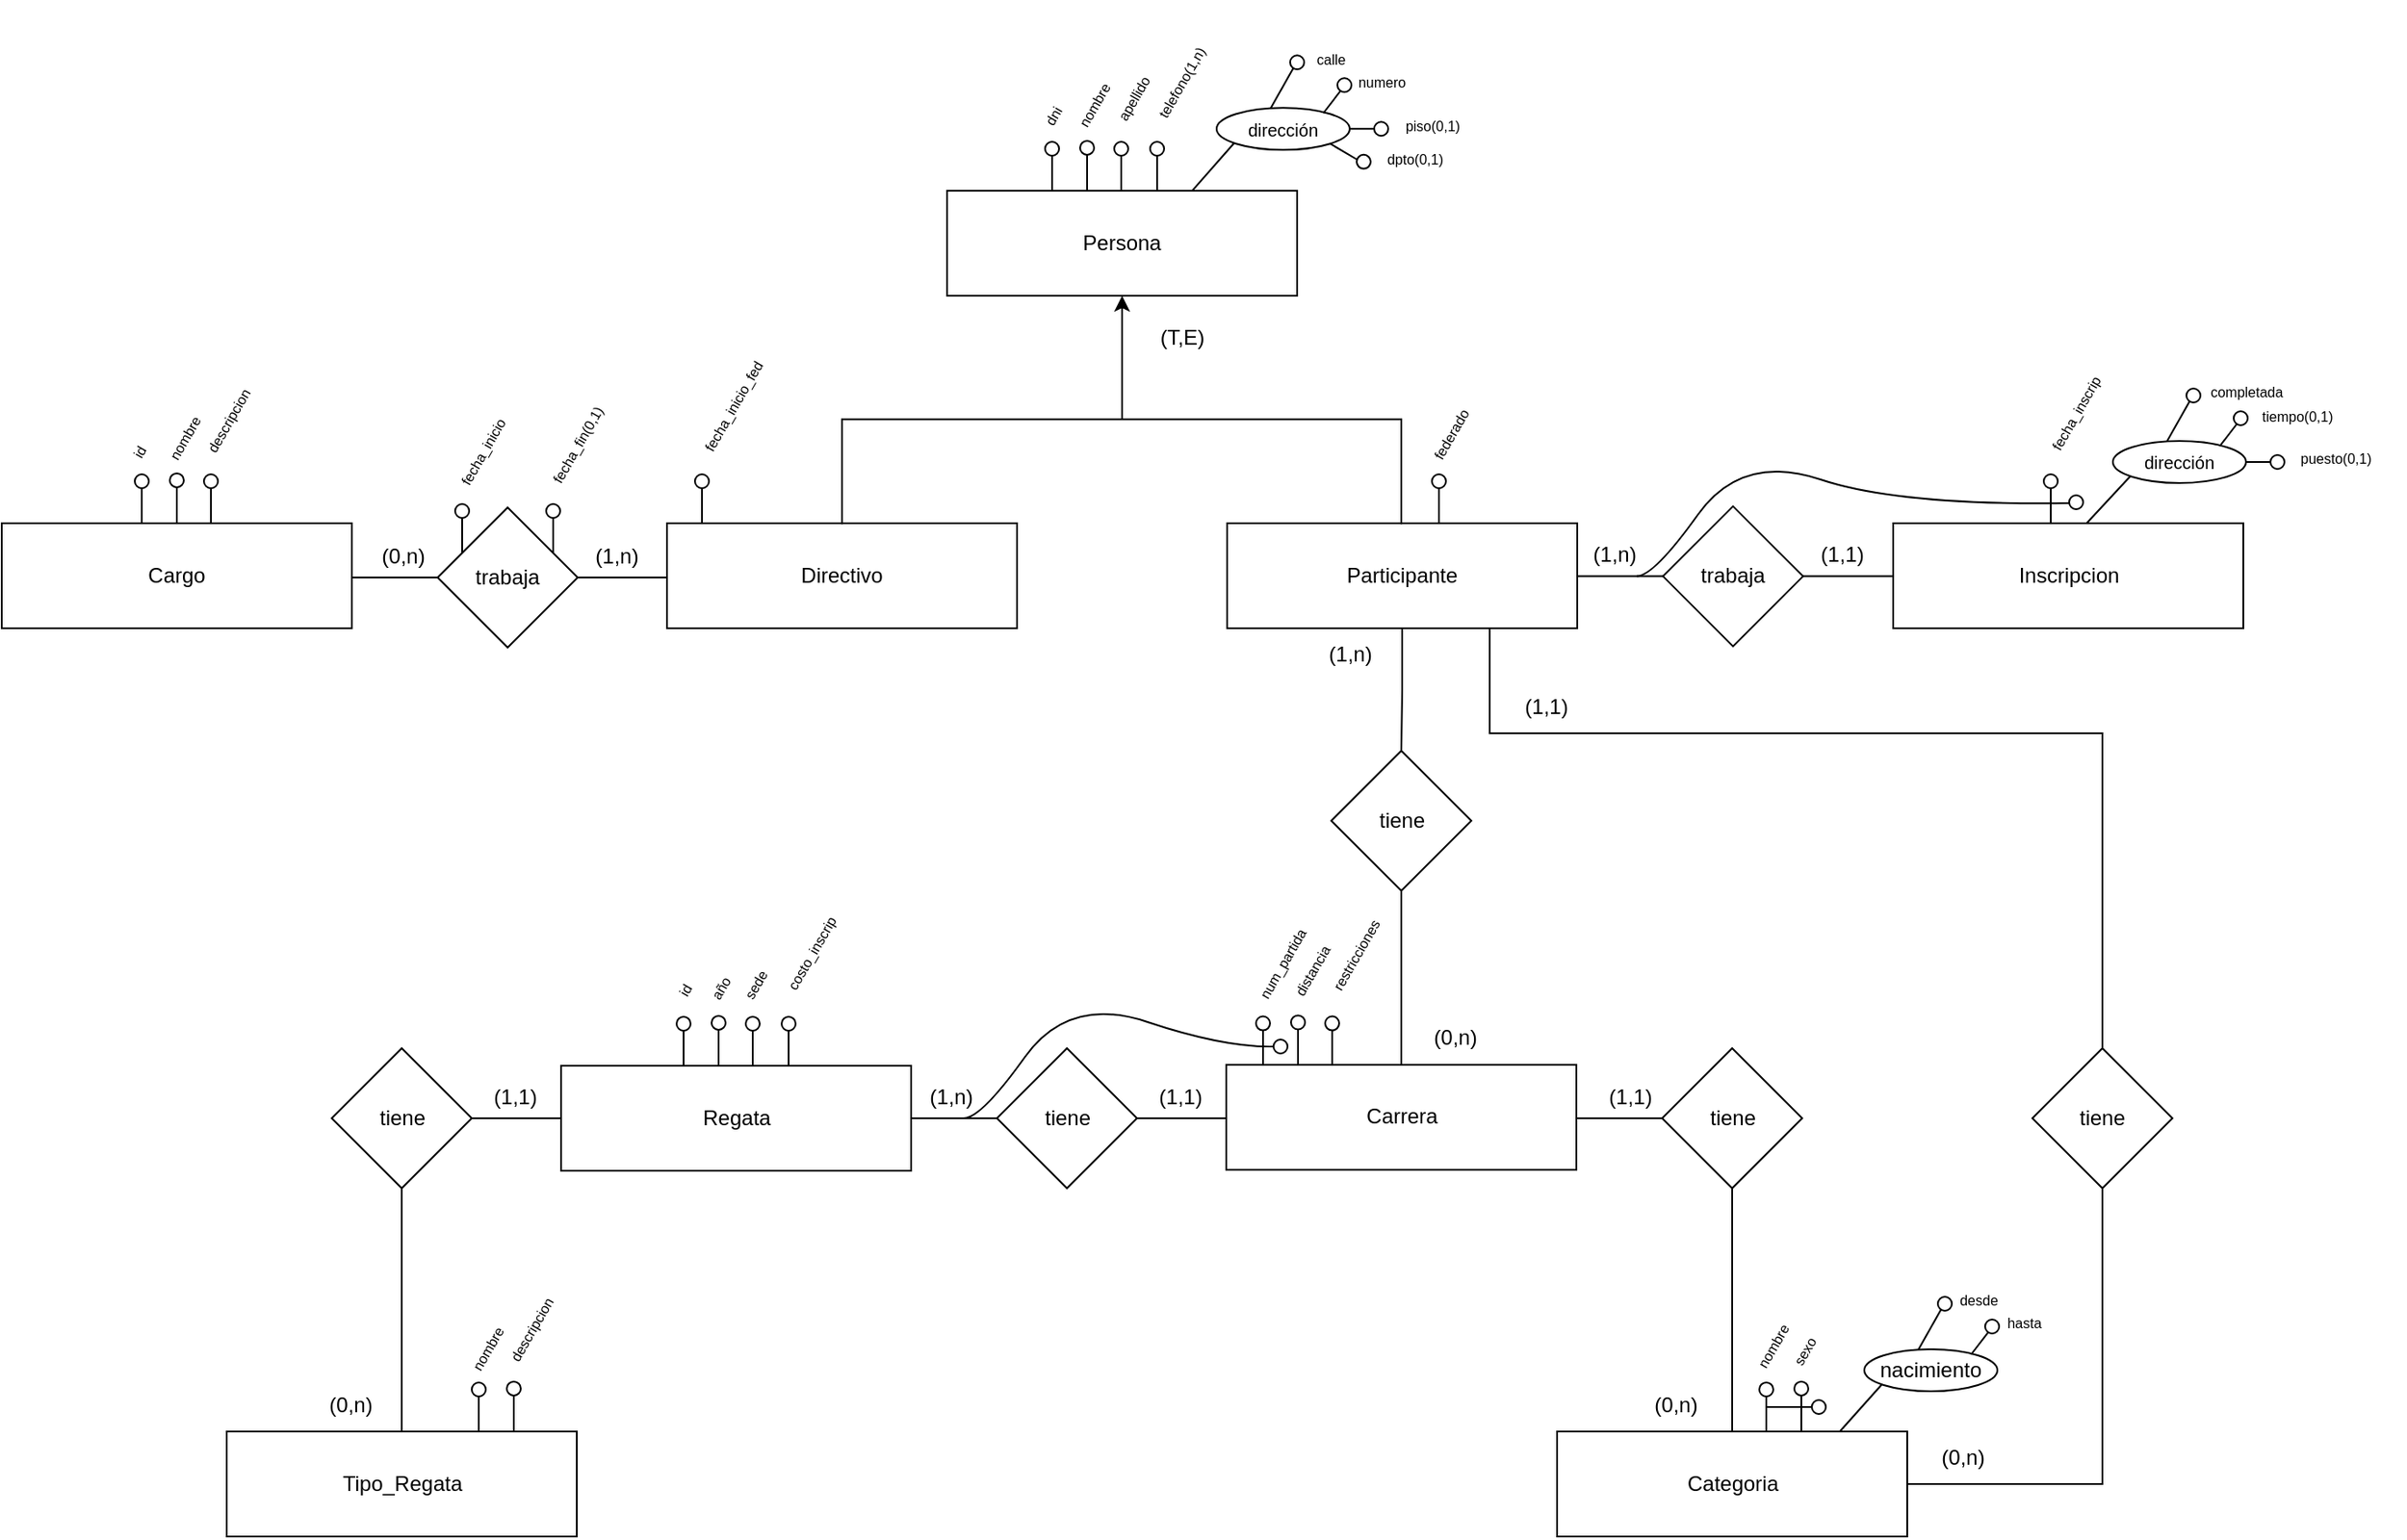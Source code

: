 <mxfile version="26.1.3">
  <diagram name="Page-1" id="qwn2LQxBudZvSGgLypl7">
    <mxGraphModel dx="6275" dy="3355" grid="1" gridSize="10" guides="1" tooltips="1" connect="1" arrows="1" fold="1" page="1" pageScale="1" pageWidth="850" pageHeight="1100" math="0" shadow="0">
      <root>
        <mxCell id="0" />
        <mxCell id="1" parent="0" />
        <mxCell id="2X5gEa2YanrMBip19j6c-179" value="Directivo" style="rounded=0;whiteSpace=wrap;html=1;" vertex="1" parent="1">
          <mxGeometry x="-3460" y="-1800" width="200" height="60" as="geometry" />
        </mxCell>
        <mxCell id="2X5gEa2YanrMBip19j6c-418" style="edgeStyle=orthogonalEdgeStyle;rounded=0;orthogonalLoop=1;jettySize=auto;html=1;entryX=0.5;entryY=0;entryDx=0;entryDy=0;endArrow=none;startFill=0;" edge="1" parent="1" source="2X5gEa2YanrMBip19j6c-422" target="2X5gEa2YanrMBip19j6c-286">
          <mxGeometry relative="1" as="geometry" />
        </mxCell>
        <mxCell id="2X5gEa2YanrMBip19j6c-180" value="Participante" style="rounded=0;whiteSpace=wrap;html=1;" vertex="1" parent="1">
          <mxGeometry x="-3140" y="-1800" width="200" height="60" as="geometry" />
        </mxCell>
        <mxCell id="2X5gEa2YanrMBip19j6c-182" style="edgeStyle=orthogonalEdgeStyle;rounded=0;orthogonalLoop=1;jettySize=auto;html=1;startArrow=classic;startFill=1;endArrow=none;" edge="1" parent="1" source="2X5gEa2YanrMBip19j6c-183">
          <mxGeometry relative="1" as="geometry">
            <mxPoint x="-3200" y="-1859.35" as="targetPoint" />
          </mxGeometry>
        </mxCell>
        <mxCell id="2X5gEa2YanrMBip19j6c-183" value="Persona" style="rounded=0;whiteSpace=wrap;html=1;" vertex="1" parent="1">
          <mxGeometry x="-3300" y="-1990" width="200" height="60" as="geometry" />
        </mxCell>
        <mxCell id="2X5gEa2YanrMBip19j6c-184" value="" style="endArrow=none;startArrow=none;html=1;rounded=0;entryX=0.5;entryY=0;entryDx=0;entryDy=0;startFill=0;" edge="1" parent="1">
          <mxGeometry width="50" height="50" relative="1" as="geometry">
            <mxPoint x="-3360" y="-1799.35" as="sourcePoint" />
            <mxPoint x="-3040.5" y="-1799.35" as="targetPoint" />
            <Array as="points">
              <mxPoint x="-3360" y="-1859.35" />
              <mxPoint x="-3040.5" y="-1859.35" />
            </Array>
          </mxGeometry>
        </mxCell>
        <mxCell id="2X5gEa2YanrMBip19j6c-185" value="(T,E)" style="text;html=1;align=center;verticalAlign=middle;resizable=0;points=[];autosize=1;strokeColor=none;fillColor=none;" vertex="1" parent="1">
          <mxGeometry x="-3196" y="-1921.25" width="60" height="30" as="geometry" />
        </mxCell>
        <mxCell id="2X5gEa2YanrMBip19j6c-187" value="" style="group" vertex="1" connectable="0" parent="1">
          <mxGeometry x="-3244" y="-2017.998" width="8" height="28" as="geometry" />
        </mxCell>
        <mxCell id="2X5gEa2YanrMBip19j6c-188" value="" style="ellipse;whiteSpace=wrap;html=1;aspect=fixed;fillColor=light-dark(#FFFFFF,#FFFFFF);" vertex="1" parent="2X5gEa2YanrMBip19j6c-187">
          <mxGeometry width="8" height="8" as="geometry" />
        </mxCell>
        <mxCell id="2X5gEa2YanrMBip19j6c-189" style="edgeStyle=orthogonalEdgeStyle;rounded=0;orthogonalLoop=1;jettySize=auto;html=1;endArrow=none;startFill=0;" edge="1" parent="2X5gEa2YanrMBip19j6c-187">
          <mxGeometry relative="1" as="geometry">
            <mxPoint x="4" y="28" as="targetPoint" />
            <mxPoint x="4" y="8" as="sourcePoint" />
          </mxGeometry>
        </mxCell>
        <mxCell id="2X5gEa2YanrMBip19j6c-190" value="&lt;font style=&quot;font-size: 8px;&quot;&gt;dni&lt;/font&gt;" style="text;html=1;align=center;verticalAlign=middle;resizable=0;points=[];autosize=1;strokeColor=none;fillColor=none;rotation=-60;" vertex="1" parent="1">
          <mxGeometry x="-3260" y="-2047.698" width="40" height="30" as="geometry" />
        </mxCell>
        <mxCell id="2X5gEa2YanrMBip19j6c-191" value="" style="group" vertex="1" connectable="0" parent="1">
          <mxGeometry x="-3224" y="-2018.538" width="8" height="28" as="geometry" />
        </mxCell>
        <mxCell id="2X5gEa2YanrMBip19j6c-192" value="" style="ellipse;whiteSpace=wrap;html=1;aspect=fixed;fillColor=light-dark(#FFFFFF,transparent);" vertex="1" parent="2X5gEa2YanrMBip19j6c-191">
          <mxGeometry width="8" height="8" as="geometry" />
        </mxCell>
        <mxCell id="2X5gEa2YanrMBip19j6c-193" style="edgeStyle=orthogonalEdgeStyle;rounded=0;orthogonalLoop=1;jettySize=auto;html=1;endArrow=none;startFill=0;" edge="1" parent="2X5gEa2YanrMBip19j6c-191">
          <mxGeometry relative="1" as="geometry">
            <mxPoint x="4" y="28" as="targetPoint" />
            <mxPoint x="4" y="8" as="sourcePoint" />
          </mxGeometry>
        </mxCell>
        <mxCell id="2X5gEa2YanrMBip19j6c-194" value="&lt;font style=&quot;font-size: 8px;&quot;&gt;nombre&lt;/font&gt;" style="text;html=1;align=center;verticalAlign=middle;resizable=0;points=[];autosize=1;strokeColor=none;fillColor=none;rotation=-60;" vertex="1" parent="1">
          <mxGeometry x="-3242" y="-2054.248" width="50" height="30" as="geometry" />
        </mxCell>
        <mxCell id="2X5gEa2YanrMBip19j6c-195" value="" style="group" vertex="1" connectable="0" parent="1">
          <mxGeometry x="-3204.5" y="-2017.998" width="8" height="28" as="geometry" />
        </mxCell>
        <mxCell id="2X5gEa2YanrMBip19j6c-196" value="" style="ellipse;whiteSpace=wrap;html=1;aspect=fixed;fillColor=light-dark(#FFFFFF,transparent);" vertex="1" parent="2X5gEa2YanrMBip19j6c-195">
          <mxGeometry width="8" height="8" as="geometry" />
        </mxCell>
        <mxCell id="2X5gEa2YanrMBip19j6c-197" style="edgeStyle=orthogonalEdgeStyle;rounded=0;orthogonalLoop=1;jettySize=auto;html=1;endArrow=none;startFill=0;" edge="1" parent="2X5gEa2YanrMBip19j6c-195">
          <mxGeometry relative="1" as="geometry">
            <mxPoint x="4" y="28" as="targetPoint" />
            <mxPoint x="4" y="8" as="sourcePoint" />
          </mxGeometry>
        </mxCell>
        <mxCell id="2X5gEa2YanrMBip19j6c-198" value="&lt;font style=&quot;font-size: 8px;&quot;&gt;apellido&lt;/font&gt;" style="text;html=1;align=center;verticalAlign=middle;resizable=0;points=[];autosize=1;strokeColor=none;fillColor=none;rotation=-60;" vertex="1" parent="1">
          <mxGeometry x="-3224" y="-2057.698" width="60" height="30" as="geometry" />
        </mxCell>
        <mxCell id="2X5gEa2YanrMBip19j6c-200" value="" style="group" vertex="1" connectable="0" parent="1">
          <mxGeometry x="-3184" y="-2017.998" width="8" height="28" as="geometry" />
        </mxCell>
        <mxCell id="2X5gEa2YanrMBip19j6c-201" value="" style="ellipse;whiteSpace=wrap;html=1;aspect=fixed;fillColor=light-dark(#FFFFFF,transparent);" vertex="1" parent="2X5gEa2YanrMBip19j6c-200">
          <mxGeometry width="8" height="8" as="geometry" />
        </mxCell>
        <mxCell id="2X5gEa2YanrMBip19j6c-202" style="edgeStyle=orthogonalEdgeStyle;rounded=0;orthogonalLoop=1;jettySize=auto;html=1;endArrow=none;startFill=0;" edge="1" parent="2X5gEa2YanrMBip19j6c-200">
          <mxGeometry relative="1" as="geometry">
            <mxPoint x="4" y="28" as="targetPoint" />
            <mxPoint x="4" y="8" as="sourcePoint" />
          </mxGeometry>
        </mxCell>
        <mxCell id="2X5gEa2YanrMBip19j6c-203" value="&lt;font style=&quot;font-size: 8px;&quot;&gt;telefono(1,n)&lt;/font&gt;" style="text;html=1;align=center;verticalAlign=middle;resizable=0;points=[];autosize=1;strokeColor=none;fillColor=none;rotation=-60;" vertex="1" parent="1">
          <mxGeometry x="-3212" y="-2066.998" width="90" height="30" as="geometry" />
        </mxCell>
        <mxCell id="2X5gEa2YanrMBip19j6c-207" value="" style="endArrow=none;html=1;rounded=0;" edge="1" parent="1">
          <mxGeometry width="50" height="50" relative="1" as="geometry">
            <mxPoint x="-3160" y="-1989.98" as="sourcePoint" />
            <mxPoint x="-3135" y="-2018.38" as="targetPoint" />
          </mxGeometry>
        </mxCell>
        <mxCell id="2X5gEa2YanrMBip19j6c-208" value="&lt;font style=&quot;font-size: 10px;&quot;&gt;dirección&lt;/font&gt;" style="ellipse;whiteSpace=wrap;html=1;" vertex="1" parent="1">
          <mxGeometry x="-3146" y="-2037.38" width="76" height="24" as="geometry" />
        </mxCell>
        <mxCell id="2X5gEa2YanrMBip19j6c-209" value="" style="endArrow=none;html=1;rounded=0;exitX=0.75;exitY=0;exitDx=0;exitDy=0;" edge="1" parent="1">
          <mxGeometry width="50" height="50" relative="1" as="geometry">
            <mxPoint x="-3115" y="-2037.38" as="sourcePoint" />
            <mxPoint x="-3102" y="-2060.38" as="targetPoint" />
          </mxGeometry>
        </mxCell>
        <mxCell id="2X5gEa2YanrMBip19j6c-210" value="" style="endArrow=none;html=1;rounded=0;exitX=0.75;exitY=0;exitDx=0;exitDy=0;" edge="1" parent="1">
          <mxGeometry width="50" height="50" relative="1" as="geometry">
            <mxPoint x="-3085" y="-2034.38" as="sourcePoint" />
            <mxPoint x="-3075" y="-2047.38" as="targetPoint" />
          </mxGeometry>
        </mxCell>
        <mxCell id="2X5gEa2YanrMBip19j6c-211" value="" style="endArrow=none;html=1;rounded=0;exitX=1;exitY=0.5;exitDx=0;exitDy=0;" edge="1" parent="1" source="2X5gEa2YanrMBip19j6c-208">
          <mxGeometry width="50" height="50" relative="1" as="geometry">
            <mxPoint x="-3070" y="-2013.38" as="sourcePoint" />
            <mxPoint x="-3055" y="-2025.38" as="targetPoint" />
          </mxGeometry>
        </mxCell>
        <mxCell id="2X5gEa2YanrMBip19j6c-212" value="" style="endArrow=none;html=1;rounded=0;entryX=1;entryY=1;entryDx=0;entryDy=0;" edge="1" parent="1" target="2X5gEa2YanrMBip19j6c-208">
          <mxGeometry width="50" height="50" relative="1" as="geometry">
            <mxPoint x="-3065" y="-2007.38" as="sourcePoint" />
            <mxPoint x="-3075" y="-2027.38" as="targetPoint" />
          </mxGeometry>
        </mxCell>
        <mxCell id="2X5gEa2YanrMBip19j6c-213" value="" style="group" vertex="1" connectable="0" parent="1">
          <mxGeometry x="-3104" y="-2067.379" width="8" height="28" as="geometry" />
        </mxCell>
        <mxCell id="2X5gEa2YanrMBip19j6c-214" value="" style="ellipse;whiteSpace=wrap;html=1;aspect=fixed;" vertex="1" parent="2X5gEa2YanrMBip19j6c-213">
          <mxGeometry width="8" height="8" as="geometry" />
        </mxCell>
        <mxCell id="2X5gEa2YanrMBip19j6c-215" value="" style="group" vertex="1" connectable="0" parent="1">
          <mxGeometry x="-3077" y="-2054.379" width="8" height="28" as="geometry" />
        </mxCell>
        <mxCell id="2X5gEa2YanrMBip19j6c-216" value="" style="ellipse;whiteSpace=wrap;html=1;aspect=fixed;" vertex="1" parent="2X5gEa2YanrMBip19j6c-215">
          <mxGeometry width="8" height="8" as="geometry" />
        </mxCell>
        <mxCell id="2X5gEa2YanrMBip19j6c-217" value="" style="group" vertex="1" connectable="0" parent="1">
          <mxGeometry x="-3056" y="-2029.379" width="8" height="28" as="geometry" />
        </mxCell>
        <mxCell id="2X5gEa2YanrMBip19j6c-218" value="" style="ellipse;whiteSpace=wrap;html=1;aspect=fixed;" vertex="1" parent="2X5gEa2YanrMBip19j6c-217">
          <mxGeometry width="8" height="8" as="geometry" />
        </mxCell>
        <mxCell id="2X5gEa2YanrMBip19j6c-219" value="&lt;font style=&quot;font-size: 8px;&quot;&gt;calle&lt;/font&gt;" style="text;html=1;align=center;verticalAlign=middle;resizable=0;points=[];autosize=1;strokeColor=none;fillColor=none;rotation=0;" vertex="1" parent="1">
          <mxGeometry x="-3106" y="-2081.379" width="50" height="30" as="geometry" />
        </mxCell>
        <mxCell id="2X5gEa2YanrMBip19j6c-220" value="&lt;font style=&quot;font-size: 8px;&quot;&gt;numero&lt;/font&gt;" style="text;html=1;align=center;verticalAlign=middle;resizable=0;points=[];autosize=1;strokeColor=none;fillColor=none;rotation=0;" vertex="1" parent="1">
          <mxGeometry x="-3077" y="-2068.379" width="50" height="30" as="geometry" />
        </mxCell>
        <mxCell id="2X5gEa2YanrMBip19j6c-221" value="&lt;font style=&quot;font-size: 8px;&quot;&gt;piso(0,1)&lt;/font&gt;" style="text;html=1;align=center;verticalAlign=middle;resizable=0;points=[];autosize=1;strokeColor=none;fillColor=none;rotation=0;" vertex="1" parent="1">
          <mxGeometry x="-3058" y="-2043.379" width="70" height="30" as="geometry" />
        </mxCell>
        <mxCell id="2X5gEa2YanrMBip19j6c-222" value="&lt;font style=&quot;font-size: 8px;&quot;&gt;dpto(0,1)&lt;/font&gt;" style="text;html=1;align=center;verticalAlign=middle;resizable=0;points=[];autosize=1;strokeColor=none;fillColor=none;rotation=0;" vertex="1" parent="1">
          <mxGeometry x="-3068" y="-2023.579" width="70" height="30" as="geometry" />
        </mxCell>
        <mxCell id="2X5gEa2YanrMBip19j6c-223" value="" style="ellipse;whiteSpace=wrap;html=1;aspect=fixed;" vertex="1" parent="1">
          <mxGeometry x="-3066" y="-2010.579" width="8" height="8" as="geometry" />
        </mxCell>
        <mxCell id="2X5gEa2YanrMBip19j6c-225" value="" style="group" vertex="1" connectable="0" parent="1">
          <mxGeometry x="-3444" y="-1827.998" width="8" height="28" as="geometry" />
        </mxCell>
        <mxCell id="2X5gEa2YanrMBip19j6c-226" value="" style="ellipse;whiteSpace=wrap;html=1;aspect=fixed;fillColor=light-dark(#FFFFFF,transparent);" vertex="1" parent="2X5gEa2YanrMBip19j6c-225">
          <mxGeometry width="8" height="8" as="geometry" />
        </mxCell>
        <mxCell id="2X5gEa2YanrMBip19j6c-227" style="edgeStyle=orthogonalEdgeStyle;rounded=0;orthogonalLoop=1;jettySize=auto;html=1;endArrow=none;startFill=0;" edge="1" parent="2X5gEa2YanrMBip19j6c-225">
          <mxGeometry relative="1" as="geometry">
            <mxPoint x="4" y="28" as="targetPoint" />
            <mxPoint x="4" y="8" as="sourcePoint" />
          </mxGeometry>
        </mxCell>
        <mxCell id="2X5gEa2YanrMBip19j6c-228" value="&lt;font style=&quot;font-size: 8px;&quot;&gt;fecha_inicio_fed&lt;/font&gt;" style="text;html=1;align=center;verticalAlign=middle;resizable=0;points=[];autosize=1;strokeColor=none;fillColor=none;rotation=-60;" vertex="1" parent="1">
          <mxGeometry x="-3473" y="-1881.998" width="100" height="30" as="geometry" />
        </mxCell>
        <mxCell id="2X5gEa2YanrMBip19j6c-229" value="Cargo" style="rounded=0;whiteSpace=wrap;html=1;" vertex="1" parent="1">
          <mxGeometry x="-3840" y="-1800" width="200" height="60" as="geometry" />
        </mxCell>
        <mxCell id="2X5gEa2YanrMBip19j6c-230" style="edgeStyle=orthogonalEdgeStyle;rounded=0;orthogonalLoop=1;jettySize=auto;html=1;entryX=0;entryY=0.5;entryDx=0;entryDy=0;endArrow=none;startFill=0;" edge="1" parent="1" source="2X5gEa2YanrMBip19j6c-232">
          <mxGeometry relative="1" as="geometry">
            <mxPoint x="-3460" y="-1769" as="targetPoint" />
          </mxGeometry>
        </mxCell>
        <mxCell id="2X5gEa2YanrMBip19j6c-231" style="edgeStyle=orthogonalEdgeStyle;rounded=0;orthogonalLoop=1;jettySize=auto;html=1;entryX=1;entryY=0.5;entryDx=0;entryDy=0;endArrow=none;startFill=0;" edge="1" parent="1" source="2X5gEa2YanrMBip19j6c-232">
          <mxGeometry relative="1" as="geometry">
            <mxPoint x="-3640" y="-1769" as="targetPoint" />
          </mxGeometry>
        </mxCell>
        <mxCell id="2X5gEa2YanrMBip19j6c-232" value="trabaja" style="rhombus;whiteSpace=wrap;html=1;" vertex="1" parent="1">
          <mxGeometry x="-3591" y="-1809" width="80" height="80" as="geometry" />
        </mxCell>
        <mxCell id="2X5gEa2YanrMBip19j6c-233" value="" style="group" vertex="1" connectable="0" parent="1">
          <mxGeometry x="-3581" y="-1810.998" width="8" height="28" as="geometry" />
        </mxCell>
        <mxCell id="2X5gEa2YanrMBip19j6c-234" value="" style="ellipse;whiteSpace=wrap;html=1;aspect=fixed;fillColor=light-dark(#FFFFFF,transparent);" vertex="1" parent="2X5gEa2YanrMBip19j6c-233">
          <mxGeometry width="8" height="8" as="geometry" />
        </mxCell>
        <mxCell id="2X5gEa2YanrMBip19j6c-235" style="edgeStyle=orthogonalEdgeStyle;rounded=0;orthogonalLoop=1;jettySize=auto;html=1;endArrow=none;startFill=0;" edge="1" parent="2X5gEa2YanrMBip19j6c-233">
          <mxGeometry relative="1" as="geometry">
            <mxPoint x="4" y="28" as="targetPoint" />
            <mxPoint x="4" y="8" as="sourcePoint" />
          </mxGeometry>
        </mxCell>
        <mxCell id="2X5gEa2YanrMBip19j6c-236" value="" style="group" vertex="1" connectable="0" parent="1">
          <mxGeometry x="-3529" y="-1810.998" width="8" height="28" as="geometry" />
        </mxCell>
        <mxCell id="2X5gEa2YanrMBip19j6c-237" value="" style="ellipse;whiteSpace=wrap;html=1;aspect=fixed;fillColor=light-dark(#FFFFFF,transparent);" vertex="1" parent="2X5gEa2YanrMBip19j6c-236">
          <mxGeometry width="8" height="8" as="geometry" />
        </mxCell>
        <mxCell id="2X5gEa2YanrMBip19j6c-238" style="edgeStyle=orthogonalEdgeStyle;rounded=0;orthogonalLoop=1;jettySize=auto;html=1;endArrow=none;startFill=0;" edge="1" parent="2X5gEa2YanrMBip19j6c-236">
          <mxGeometry relative="1" as="geometry">
            <mxPoint x="4" y="28" as="targetPoint" />
            <mxPoint x="4" y="8" as="sourcePoint" />
          </mxGeometry>
        </mxCell>
        <mxCell id="2X5gEa2YanrMBip19j6c-239" value="&lt;font style=&quot;font-size: 8px;&quot;&gt;fecha_inicio&lt;/font&gt;" style="text;html=1;align=center;verticalAlign=middle;resizable=0;points=[];autosize=1;strokeColor=none;fillColor=none;rotation=-60;" vertex="1" parent="1">
          <mxGeometry x="-3606" y="-1855.998" width="80" height="30" as="geometry" />
        </mxCell>
        <mxCell id="2X5gEa2YanrMBip19j6c-240" value="&lt;font style=&quot;font-size: 8px;&quot;&gt;fecha_fin(0,1)&lt;/font&gt;" style="text;html=1;align=center;verticalAlign=middle;resizable=0;points=[];autosize=1;strokeColor=none;fillColor=none;rotation=-60;" vertex="1" parent="1">
          <mxGeometry x="-3557" y="-1859.998" width="90" height="30" as="geometry" />
        </mxCell>
        <mxCell id="2X5gEa2YanrMBip19j6c-241" value="(0,n)" style="text;html=1;align=center;verticalAlign=middle;resizable=0;points=[];autosize=1;strokeColor=none;fillColor=none;" vertex="1" parent="1">
          <mxGeometry x="-3641" y="-1796" width="60" height="30" as="geometry" />
        </mxCell>
        <mxCell id="2X5gEa2YanrMBip19j6c-242" value="(1,n)" style="text;html=1;align=center;verticalAlign=middle;resizable=0;points=[];autosize=1;strokeColor=none;fillColor=none;" vertex="1" parent="1">
          <mxGeometry x="-3519" y="-1796" width="60" height="30" as="geometry" />
        </mxCell>
        <mxCell id="2X5gEa2YanrMBip19j6c-243" value="" style="group" vertex="1" connectable="0" parent="1">
          <mxGeometry x="-3764" y="-1827.998" width="8" height="28" as="geometry" />
        </mxCell>
        <mxCell id="2X5gEa2YanrMBip19j6c-244" value="" style="ellipse;whiteSpace=wrap;html=1;aspect=fixed;fillColor=light-dark(#FFFFFF,#FFFFFF);" vertex="1" parent="2X5gEa2YanrMBip19j6c-243">
          <mxGeometry width="8" height="8" as="geometry" />
        </mxCell>
        <mxCell id="2X5gEa2YanrMBip19j6c-245" style="edgeStyle=orthogonalEdgeStyle;rounded=0;orthogonalLoop=1;jettySize=auto;html=1;endArrow=none;startFill=0;" edge="1" parent="2X5gEa2YanrMBip19j6c-243">
          <mxGeometry relative="1" as="geometry">
            <mxPoint x="4" y="28" as="targetPoint" />
            <mxPoint x="4" y="8" as="sourcePoint" />
          </mxGeometry>
        </mxCell>
        <mxCell id="2X5gEa2YanrMBip19j6c-246" value="&lt;font style=&quot;font-size: 8px;&quot;&gt;id&lt;/font&gt;" style="text;html=1;align=center;verticalAlign=middle;resizable=0;points=[];autosize=1;strokeColor=none;fillColor=none;rotation=-60;" vertex="1" parent="1">
          <mxGeometry x="-3777" y="-1855.698" width="30" height="30" as="geometry" />
        </mxCell>
        <mxCell id="2X5gEa2YanrMBip19j6c-247" value="" style="group" vertex="1" connectable="0" parent="1">
          <mxGeometry x="-3744" y="-1828.538" width="8" height="28" as="geometry" />
        </mxCell>
        <mxCell id="2X5gEa2YanrMBip19j6c-248" value="" style="ellipse;whiteSpace=wrap;html=1;aspect=fixed;fillColor=light-dark(#FFFFFF,#FFFFFF);" vertex="1" parent="2X5gEa2YanrMBip19j6c-247">
          <mxGeometry width="8" height="8" as="geometry" />
        </mxCell>
        <mxCell id="2X5gEa2YanrMBip19j6c-249" style="edgeStyle=orthogonalEdgeStyle;rounded=0;orthogonalLoop=1;jettySize=auto;html=1;endArrow=none;startFill=0;" edge="1" parent="2X5gEa2YanrMBip19j6c-247">
          <mxGeometry relative="1" as="geometry">
            <mxPoint x="4" y="28" as="targetPoint" />
            <mxPoint x="4" y="8" as="sourcePoint" />
          </mxGeometry>
        </mxCell>
        <mxCell id="2X5gEa2YanrMBip19j6c-250" value="&lt;font style=&quot;font-size: 8px;&quot;&gt;nombre&lt;/font&gt;" style="text;html=1;align=center;verticalAlign=middle;resizable=0;points=[];autosize=1;strokeColor=none;fillColor=none;rotation=-60;" vertex="1" parent="1">
          <mxGeometry x="-3761" y="-1863.598" width="50" height="30" as="geometry" />
        </mxCell>
        <mxCell id="2X5gEa2YanrMBip19j6c-251" value="" style="group" vertex="1" connectable="0" parent="1">
          <mxGeometry x="-3724.5" y="-1827.998" width="8" height="28" as="geometry" />
        </mxCell>
        <mxCell id="2X5gEa2YanrMBip19j6c-252" value="" style="ellipse;whiteSpace=wrap;html=1;aspect=fixed;fillColor=light-dark(#FFFFFF,transparent);" vertex="1" parent="2X5gEa2YanrMBip19j6c-251">
          <mxGeometry width="8" height="8" as="geometry" />
        </mxCell>
        <mxCell id="2X5gEa2YanrMBip19j6c-253" style="edgeStyle=orthogonalEdgeStyle;rounded=0;orthogonalLoop=1;jettySize=auto;html=1;endArrow=none;startFill=0;" edge="1" parent="2X5gEa2YanrMBip19j6c-251">
          <mxGeometry relative="1" as="geometry">
            <mxPoint x="4" y="28" as="targetPoint" />
            <mxPoint x="4" y="8" as="sourcePoint" />
          </mxGeometry>
        </mxCell>
        <mxCell id="2X5gEa2YanrMBip19j6c-254" value="&lt;font style=&quot;font-size: 8px;&quot;&gt;descripcion&lt;/font&gt;" style="text;html=1;align=center;verticalAlign=middle;resizable=0;points=[];autosize=1;strokeColor=none;fillColor=none;rotation=-60;" vertex="1" parent="1">
          <mxGeometry x="-3751" y="-1873.598" width="80" height="30" as="geometry" />
        </mxCell>
        <mxCell id="2X5gEa2YanrMBip19j6c-258" value="Categoria" style="rounded=0;whiteSpace=wrap;html=1;" vertex="1" parent="1">
          <mxGeometry x="-2951.5" y="-1281" width="200" height="60" as="geometry" />
        </mxCell>
        <mxCell id="2X5gEa2YanrMBip19j6c-259" value="" style="group" vertex="1" connectable="0" parent="1">
          <mxGeometry x="-2836" y="-1309.018" width="8" height="28" as="geometry" />
        </mxCell>
        <mxCell id="2X5gEa2YanrMBip19j6c-260" value="" style="ellipse;whiteSpace=wrap;html=1;aspect=fixed;fillColor=light-dark(#FFFFFF,transparent);" vertex="1" parent="2X5gEa2YanrMBip19j6c-259">
          <mxGeometry width="8" height="8" as="geometry" />
        </mxCell>
        <mxCell id="2X5gEa2YanrMBip19j6c-261" style="edgeStyle=orthogonalEdgeStyle;rounded=0;orthogonalLoop=1;jettySize=auto;html=1;endArrow=none;startFill=0;" edge="1" parent="2X5gEa2YanrMBip19j6c-259">
          <mxGeometry relative="1" as="geometry">
            <mxPoint x="4" y="28" as="targetPoint" />
            <mxPoint x="4" y="8" as="sourcePoint" />
          </mxGeometry>
        </mxCell>
        <mxCell id="2X5gEa2YanrMBip19j6c-262" value="&lt;font style=&quot;font-size: 8px;&quot;&gt;nombre&lt;/font&gt;" style="text;html=1;align=center;verticalAlign=middle;resizable=0;points=[];autosize=1;strokeColor=none;fillColor=none;rotation=-60;" vertex="1" parent="1">
          <mxGeometry x="-2854" y="-1344.998" width="50" height="30" as="geometry" />
        </mxCell>
        <mxCell id="2X5gEa2YanrMBip19j6c-263" value="" style="group" vertex="1" connectable="0" parent="1">
          <mxGeometry x="-2816" y="-1309.558" width="8" height="28" as="geometry" />
        </mxCell>
        <mxCell id="2X5gEa2YanrMBip19j6c-264" value="" style="ellipse;whiteSpace=wrap;html=1;aspect=fixed;fillColor=light-dark(#FFFFFF,transparent);" vertex="1" parent="2X5gEa2YanrMBip19j6c-263">
          <mxGeometry width="8" height="8" as="geometry" />
        </mxCell>
        <mxCell id="2X5gEa2YanrMBip19j6c-265" style="edgeStyle=orthogonalEdgeStyle;rounded=0;orthogonalLoop=1;jettySize=auto;html=1;endArrow=none;startFill=0;" edge="1" parent="2X5gEa2YanrMBip19j6c-263">
          <mxGeometry relative="1" as="geometry">
            <mxPoint x="4" y="28" as="targetPoint" />
            <mxPoint x="4" y="8" as="sourcePoint" />
          </mxGeometry>
        </mxCell>
        <mxCell id="2X5gEa2YanrMBip19j6c-266" value="&lt;font style=&quot;font-size: 8px;&quot;&gt;sexo&lt;/font&gt;" style="text;html=1;align=center;verticalAlign=middle;resizable=0;points=[];autosize=1;strokeColor=none;fillColor=none;rotation=-60;" vertex="1" parent="1">
          <mxGeometry x="-2831" y="-1341.998" width="40" height="30" as="geometry" />
        </mxCell>
        <mxCell id="2X5gEa2YanrMBip19j6c-271" value="" style="group" vertex="1" connectable="0" parent="1">
          <mxGeometry x="-2776" y="-1309.018" width="96" height="28" as="geometry" />
        </mxCell>
        <mxCell id="2X5gEa2YanrMBip19j6c-446" value="" style="endArrow=none;html=1;rounded=0;" edge="1" parent="2X5gEa2YanrMBip19j6c-271">
          <mxGeometry width="50" height="50" relative="1" as="geometry">
            <mxPoint x="-14" y="28.018" as="sourcePoint" />
            <mxPoint x="11" y="0.018" as="targetPoint" />
          </mxGeometry>
        </mxCell>
        <mxCell id="2X5gEa2YanrMBip19j6c-447" value="nacimiento" style="ellipse;whiteSpace=wrap;html=1;" vertex="1" parent="2X5gEa2YanrMBip19j6c-271">
          <mxGeometry y="-18.982" width="76" height="24" as="geometry" />
        </mxCell>
        <mxCell id="2X5gEa2YanrMBip19j6c-448" value="" style="endArrow=none;html=1;rounded=0;exitX=0.75;exitY=0;exitDx=0;exitDy=0;" edge="1" parent="2X5gEa2YanrMBip19j6c-271">
          <mxGeometry width="50" height="50" relative="1" as="geometry">
            <mxPoint x="31" y="-18.982" as="sourcePoint" />
            <mxPoint x="44" y="-41.982" as="targetPoint" />
          </mxGeometry>
        </mxCell>
        <mxCell id="2X5gEa2YanrMBip19j6c-449" value="" style="endArrow=none;html=1;rounded=0;exitX=0.75;exitY=0;exitDx=0;exitDy=0;" edge="1" parent="2X5gEa2YanrMBip19j6c-271">
          <mxGeometry width="50" height="50" relative="1" as="geometry">
            <mxPoint x="61" y="-15.982" as="sourcePoint" />
            <mxPoint x="71" y="-28.982" as="targetPoint" />
          </mxGeometry>
        </mxCell>
        <mxCell id="2X5gEa2YanrMBip19j6c-452" value="" style="group" vertex="1" connectable="0" parent="2X5gEa2YanrMBip19j6c-271">
          <mxGeometry x="42" y="-48.98" width="8" height="28" as="geometry" />
        </mxCell>
        <mxCell id="2X5gEa2YanrMBip19j6c-453" value="" style="ellipse;whiteSpace=wrap;html=1;aspect=fixed;" vertex="1" parent="2X5gEa2YanrMBip19j6c-452">
          <mxGeometry width="8" height="8" as="geometry" />
        </mxCell>
        <mxCell id="2X5gEa2YanrMBip19j6c-454" value="" style="group" vertex="1" connectable="0" parent="2X5gEa2YanrMBip19j6c-271">
          <mxGeometry x="69" y="-35.98" width="8" height="28" as="geometry" />
        </mxCell>
        <mxCell id="2X5gEa2YanrMBip19j6c-455" value="" style="ellipse;whiteSpace=wrap;html=1;aspect=fixed;" vertex="1" parent="2X5gEa2YanrMBip19j6c-454">
          <mxGeometry width="8" height="8" as="geometry" />
        </mxCell>
        <mxCell id="2X5gEa2YanrMBip19j6c-458" value="&lt;font style=&quot;font-size: 8px;&quot;&gt;desde&lt;/font&gt;" style="text;html=1;align=center;verticalAlign=middle;resizable=0;points=[];autosize=1;strokeColor=none;fillColor=none;rotation=0;" vertex="1" parent="2X5gEa2YanrMBip19j6c-271">
          <mxGeometry x="40" y="-62.98" width="50" height="30" as="geometry" />
        </mxCell>
        <mxCell id="2X5gEa2YanrMBip19j6c-459" value="&lt;font style=&quot;font-size: 8px;&quot;&gt;hasta&lt;/font&gt;" style="text;html=1;align=center;verticalAlign=middle;resizable=0;points=[];autosize=1;strokeColor=none;fillColor=none;rotation=0;" vertex="1" parent="2X5gEa2YanrMBip19j6c-271">
          <mxGeometry x="66" y="-49.98" width="50" height="30" as="geometry" />
        </mxCell>
        <mxCell id="2X5gEa2YanrMBip19j6c-278" value="" style="group;rotation=90;" vertex="1" connectable="0" parent="1">
          <mxGeometry x="-2816" y="-1308.998" width="8" height="28" as="geometry" />
        </mxCell>
        <mxCell id="2X5gEa2YanrMBip19j6c-279" value="" style="ellipse;whiteSpace=wrap;html=1;aspect=fixed;fillColor=light-dark(#FFFFFF,#FFFFFF);direction=north;rotation=180;" vertex="1" parent="2X5gEa2YanrMBip19j6c-278">
          <mxGeometry x="10" y="10" width="8" height="8" as="geometry" />
        </mxCell>
        <mxCell id="2X5gEa2YanrMBip19j6c-280" style="edgeStyle=orthogonalEdgeStyle;rounded=0;orthogonalLoop=1;jettySize=auto;html=1;endArrow=none;startFill=0;" edge="1" parent="2X5gEa2YanrMBip19j6c-278">
          <mxGeometry relative="1" as="geometry">
            <mxPoint x="-10" y="14" as="targetPoint" />
            <mxPoint x="10" y="14" as="sourcePoint" />
          </mxGeometry>
        </mxCell>
        <mxCell id="2X5gEa2YanrMBip19j6c-282" value="" style="group;rotation=90;" vertex="1" connectable="0" parent="1">
          <mxGeometry x="-2822" y="-1308.998" width="8" height="28" as="geometry" />
        </mxCell>
        <mxCell id="2X5gEa2YanrMBip19j6c-284" style="edgeStyle=orthogonalEdgeStyle;rounded=0;orthogonalLoop=1;jettySize=auto;html=1;endArrow=none;startFill=0;" edge="1" parent="2X5gEa2YanrMBip19j6c-282">
          <mxGeometry relative="1" as="geometry">
            <mxPoint x="-10" y="14" as="targetPoint" />
            <mxPoint x="10" y="14" as="sourcePoint" />
          </mxGeometry>
        </mxCell>
        <mxCell id="2X5gEa2YanrMBip19j6c-285" value="Regata" style="rounded=0;whiteSpace=wrap;html=1;" vertex="1" parent="1">
          <mxGeometry x="-3520.5" y="-1490" width="200" height="60" as="geometry" />
        </mxCell>
        <mxCell id="2X5gEa2YanrMBip19j6c-286" value="Carrera" style="rounded=0;whiteSpace=wrap;html=1;" vertex="1" parent="1">
          <mxGeometry x="-3140.5" y="-1490.56" width="200" height="60" as="geometry" />
        </mxCell>
        <mxCell id="2X5gEa2YanrMBip19j6c-287" value="" style="group" vertex="1" connectable="0" parent="1">
          <mxGeometry x="-3454.5" y="-1518.018" width="8" height="28" as="geometry" />
        </mxCell>
        <mxCell id="2X5gEa2YanrMBip19j6c-288" value="" style="ellipse;whiteSpace=wrap;html=1;aspect=fixed;fillColor=light-dark(#FFFFFF,#FFFFFF);" vertex="1" parent="2X5gEa2YanrMBip19j6c-287">
          <mxGeometry width="8" height="8" as="geometry" />
        </mxCell>
        <mxCell id="2X5gEa2YanrMBip19j6c-289" style="edgeStyle=orthogonalEdgeStyle;rounded=0;orthogonalLoop=1;jettySize=auto;html=1;endArrow=none;startFill=0;" edge="1" parent="2X5gEa2YanrMBip19j6c-287">
          <mxGeometry relative="1" as="geometry">
            <mxPoint x="4" y="28" as="targetPoint" />
            <mxPoint x="4" y="8" as="sourcePoint" />
          </mxGeometry>
        </mxCell>
        <mxCell id="2X5gEa2YanrMBip19j6c-290" value="&lt;font style=&quot;font-size: 8px;&quot;&gt;id&lt;/font&gt;" style="text;html=1;align=center;verticalAlign=middle;resizable=0;points=[];autosize=1;strokeColor=none;fillColor=none;rotation=-60;" vertex="1" parent="1">
          <mxGeometry x="-3465.5" y="-1547.718" width="30" height="30" as="geometry" />
        </mxCell>
        <mxCell id="2X5gEa2YanrMBip19j6c-291" value="" style="group" vertex="1" connectable="0" parent="1">
          <mxGeometry x="-3434.5" y="-1518.558" width="8" height="28" as="geometry" />
        </mxCell>
        <mxCell id="2X5gEa2YanrMBip19j6c-292" value="" style="ellipse;whiteSpace=wrap;html=1;aspect=fixed;fillColor=light-dark(#FFFFFF,transparent);" vertex="1" parent="2X5gEa2YanrMBip19j6c-291">
          <mxGeometry width="8" height="8" as="geometry" />
        </mxCell>
        <mxCell id="2X5gEa2YanrMBip19j6c-293" style="edgeStyle=orthogonalEdgeStyle;rounded=0;orthogonalLoop=1;jettySize=auto;html=1;endArrow=none;startFill=0;" edge="1" parent="2X5gEa2YanrMBip19j6c-291">
          <mxGeometry relative="1" as="geometry">
            <mxPoint x="4" y="28" as="targetPoint" />
            <mxPoint x="4" y="8" as="sourcePoint" />
          </mxGeometry>
        </mxCell>
        <mxCell id="2X5gEa2YanrMBip19j6c-294" value="&lt;font style=&quot;font-size: 8px;&quot;&gt;año&lt;/font&gt;" style="text;html=1;align=center;verticalAlign=middle;resizable=0;points=[];autosize=1;strokeColor=none;fillColor=none;rotation=-60;" vertex="1" parent="1">
          <mxGeometry x="-3450.5" y="-1548.998" width="40" height="30" as="geometry" />
        </mxCell>
        <mxCell id="2X5gEa2YanrMBip19j6c-295" value="" style="group" vertex="1" connectable="0" parent="1">
          <mxGeometry x="-3415" y="-1518.018" width="8" height="28" as="geometry" />
        </mxCell>
        <mxCell id="2X5gEa2YanrMBip19j6c-296" value="" style="ellipse;whiteSpace=wrap;html=1;aspect=fixed;fillColor=light-dark(#FFFFFF,transparent);" vertex="1" parent="2X5gEa2YanrMBip19j6c-295">
          <mxGeometry width="8" height="8" as="geometry" />
        </mxCell>
        <mxCell id="2X5gEa2YanrMBip19j6c-297" style="edgeStyle=orthogonalEdgeStyle;rounded=0;orthogonalLoop=1;jettySize=auto;html=1;endArrow=none;startFill=0;" edge="1" parent="2X5gEa2YanrMBip19j6c-295">
          <mxGeometry relative="1" as="geometry">
            <mxPoint x="4" y="28" as="targetPoint" />
            <mxPoint x="4" y="8" as="sourcePoint" />
          </mxGeometry>
        </mxCell>
        <mxCell id="2X5gEa2YanrMBip19j6c-298" value="&lt;font style=&quot;font-size: 8px;&quot;&gt;sede&lt;/font&gt;" style="text;html=1;align=center;verticalAlign=middle;resizable=0;points=[];autosize=1;strokeColor=none;fillColor=none;rotation=-60;" vertex="1" parent="1">
          <mxGeometry x="-3430.5" y="-1550.998" width="40" height="30" as="geometry" />
        </mxCell>
        <mxCell id="2X5gEa2YanrMBip19j6c-299" value="" style="group" vertex="1" connectable="0" parent="1">
          <mxGeometry x="-3394.5" y="-1518.018" width="8" height="28" as="geometry" />
        </mxCell>
        <mxCell id="2X5gEa2YanrMBip19j6c-300" value="" style="ellipse;whiteSpace=wrap;html=1;aspect=fixed;fillColor=light-dark(#FFFFFF,transparent);" vertex="1" parent="2X5gEa2YanrMBip19j6c-299">
          <mxGeometry width="8" height="8" as="geometry" />
        </mxCell>
        <mxCell id="2X5gEa2YanrMBip19j6c-301" style="edgeStyle=orthogonalEdgeStyle;rounded=0;orthogonalLoop=1;jettySize=auto;html=1;endArrow=none;startFill=0;" edge="1" parent="2X5gEa2YanrMBip19j6c-299">
          <mxGeometry relative="1" as="geometry">
            <mxPoint x="4" y="28" as="targetPoint" />
            <mxPoint x="4" y="8" as="sourcePoint" />
          </mxGeometry>
        </mxCell>
        <mxCell id="2X5gEa2YanrMBip19j6c-302" value="&lt;font style=&quot;font-size: 8px;&quot;&gt;costo_inscrip&lt;/font&gt;" style="text;html=1;align=center;verticalAlign=middle;resizable=0;points=[];autosize=1;strokeColor=none;fillColor=none;rotation=-60;" vertex="1" parent="1">
          <mxGeometry x="-3423.5" y="-1568.998" width="90" height="30" as="geometry" />
        </mxCell>
        <mxCell id="2X5gEa2YanrMBip19j6c-304" value="Tipo_Regata" style="rounded=0;whiteSpace=wrap;html=1;" vertex="1" parent="1">
          <mxGeometry x="-3711.5" y="-1281" width="200" height="60" as="geometry" />
        </mxCell>
        <mxCell id="2X5gEa2YanrMBip19j6c-305" style="edgeStyle=orthogonalEdgeStyle;rounded=0;orthogonalLoop=1;jettySize=auto;html=1;entryX=0;entryY=0.5;entryDx=0;entryDy=0;endArrow=none;startFill=0;" edge="1" parent="1" source="2X5gEa2YanrMBip19j6c-307">
          <mxGeometry relative="1" as="geometry">
            <mxPoint x="-3520.5" y="-1460" as="targetPoint" />
          </mxGeometry>
        </mxCell>
        <mxCell id="2X5gEa2YanrMBip19j6c-364" style="edgeStyle=orthogonalEdgeStyle;rounded=0;orthogonalLoop=1;jettySize=auto;html=1;entryX=0.5;entryY=0;entryDx=0;entryDy=0;endArrow=none;startFill=0;" edge="1" parent="1" source="2X5gEa2YanrMBip19j6c-307" target="2X5gEa2YanrMBip19j6c-304">
          <mxGeometry relative="1" as="geometry" />
        </mxCell>
        <mxCell id="2X5gEa2YanrMBip19j6c-307" value="tiene" style="rhombus;whiteSpace=wrap;html=1;" vertex="1" parent="1">
          <mxGeometry x="-3651.5" y="-1500" width="80" height="80" as="geometry" />
        </mxCell>
        <mxCell id="2X5gEa2YanrMBip19j6c-316" value="(0,n)" style="text;html=1;align=center;verticalAlign=middle;resizable=0;points=[];autosize=1;strokeColor=none;fillColor=none;" vertex="1" parent="1">
          <mxGeometry x="-3671.5" y="-1311" width="60" height="30" as="geometry" />
        </mxCell>
        <mxCell id="2X5gEa2YanrMBip19j6c-317" value="(1,1)" style="text;html=1;align=center;verticalAlign=middle;resizable=0;points=[];autosize=1;strokeColor=none;fillColor=none;" vertex="1" parent="1">
          <mxGeometry x="-3577.5" y="-1487" width="60" height="30" as="geometry" />
        </mxCell>
        <mxCell id="2X5gEa2YanrMBip19j6c-319" value="" style="group" vertex="1" connectable="0" parent="1">
          <mxGeometry x="-3571.5" y="-1308.998" width="8" height="28" as="geometry" />
        </mxCell>
        <mxCell id="2X5gEa2YanrMBip19j6c-320" value="" style="ellipse;whiteSpace=wrap;html=1;aspect=fixed;fillColor=light-dark(#FFFFFF,#FFFFFF);" vertex="1" parent="2X5gEa2YanrMBip19j6c-319">
          <mxGeometry width="8" height="8" as="geometry" />
        </mxCell>
        <mxCell id="2X5gEa2YanrMBip19j6c-321" style="edgeStyle=orthogonalEdgeStyle;rounded=0;orthogonalLoop=1;jettySize=auto;html=1;endArrow=none;startFill=0;" edge="1" parent="2X5gEa2YanrMBip19j6c-319">
          <mxGeometry relative="1" as="geometry">
            <mxPoint x="4" y="28" as="targetPoint" />
            <mxPoint x="4" y="8" as="sourcePoint" />
          </mxGeometry>
        </mxCell>
        <mxCell id="2X5gEa2YanrMBip19j6c-322" value="&lt;font style=&quot;font-size: 8px;&quot;&gt;nombre&lt;/font&gt;" style="text;html=1;align=center;verticalAlign=middle;resizable=0;points=[];autosize=1;strokeColor=none;fillColor=none;rotation=-60;" vertex="1" parent="1">
          <mxGeometry x="-3588.5" y="-1342.998" width="50" height="30" as="geometry" />
        </mxCell>
        <mxCell id="2X5gEa2YanrMBip19j6c-323" value="" style="group" vertex="1" connectable="0" parent="1">
          <mxGeometry x="-3551.5" y="-1309.538" width="8" height="28" as="geometry" />
        </mxCell>
        <mxCell id="2X5gEa2YanrMBip19j6c-324" value="" style="ellipse;whiteSpace=wrap;html=1;aspect=fixed;fillColor=light-dark(#FFFFFF,transparent);" vertex="1" parent="2X5gEa2YanrMBip19j6c-323">
          <mxGeometry width="8" height="8" as="geometry" />
        </mxCell>
        <mxCell id="2X5gEa2YanrMBip19j6c-325" style="edgeStyle=orthogonalEdgeStyle;rounded=0;orthogonalLoop=1;jettySize=auto;html=1;endArrow=none;startFill=0;" edge="1" parent="2X5gEa2YanrMBip19j6c-323">
          <mxGeometry relative="1" as="geometry">
            <mxPoint x="4" y="28" as="targetPoint" />
            <mxPoint x="4" y="8" as="sourcePoint" />
          </mxGeometry>
        </mxCell>
        <mxCell id="2X5gEa2YanrMBip19j6c-326" value="&lt;font style=&quot;font-size: 8px;&quot;&gt;descripcion&lt;/font&gt;" style="text;html=1;align=center;verticalAlign=middle;resizable=0;points=[];autosize=1;strokeColor=none;fillColor=none;rotation=-60;" vertex="1" parent="1">
          <mxGeometry x="-3578.5" y="-1353.998" width="80" height="30" as="geometry" />
        </mxCell>
        <mxCell id="2X5gEa2YanrMBip19j6c-335" style="edgeStyle=orthogonalEdgeStyle;rounded=0;orthogonalLoop=1;jettySize=auto;html=1;entryX=0;entryY=0.5;entryDx=0;entryDy=0;endArrow=none;startFill=0;" edge="1" parent="1" source="2X5gEa2YanrMBip19j6c-337">
          <mxGeometry relative="1" as="geometry">
            <mxPoint x="-3140.5" y="-1460" as="targetPoint" />
          </mxGeometry>
        </mxCell>
        <mxCell id="2X5gEa2YanrMBip19j6c-336" style="edgeStyle=orthogonalEdgeStyle;rounded=0;orthogonalLoop=1;jettySize=auto;html=1;entryX=1;entryY=0.5;entryDx=0;entryDy=0;endArrow=none;startFill=0;" edge="1" parent="1" source="2X5gEa2YanrMBip19j6c-337">
          <mxGeometry relative="1" as="geometry">
            <mxPoint x="-3320.5" y="-1460" as="targetPoint" />
          </mxGeometry>
        </mxCell>
        <mxCell id="2X5gEa2YanrMBip19j6c-337" value="tiene" style="rhombus;whiteSpace=wrap;html=1;" vertex="1" parent="1">
          <mxGeometry x="-3271.5" y="-1500" width="80" height="80" as="geometry" />
        </mxCell>
        <mxCell id="2X5gEa2YanrMBip19j6c-338" value="(1,n)" style="text;html=1;align=center;verticalAlign=middle;resizable=0;points=[];autosize=1;strokeColor=none;fillColor=none;" vertex="1" parent="1">
          <mxGeometry x="-3328.5" y="-1487" width="60" height="30" as="geometry" />
        </mxCell>
        <mxCell id="2X5gEa2YanrMBip19j6c-339" value="(1,1)" style="text;html=1;align=center;verticalAlign=middle;resizable=0;points=[];autosize=1;strokeColor=none;fillColor=none;" vertex="1" parent="1">
          <mxGeometry x="-3197.5" y="-1487" width="60" height="30" as="geometry" />
        </mxCell>
        <mxCell id="2X5gEa2YanrMBip19j6c-340" value="" style="group" vertex="1" connectable="0" parent="1">
          <mxGeometry x="-3123.5" y="-1518.228" width="8" height="28" as="geometry" />
        </mxCell>
        <mxCell id="2X5gEa2YanrMBip19j6c-341" value="" style="ellipse;whiteSpace=wrap;html=1;aspect=fixed;fillColor=light-dark(#FFFFFF,#FFFFFF);" vertex="1" parent="2X5gEa2YanrMBip19j6c-340">
          <mxGeometry width="8" height="8" as="geometry" />
        </mxCell>
        <mxCell id="2X5gEa2YanrMBip19j6c-342" style="edgeStyle=orthogonalEdgeStyle;rounded=0;orthogonalLoop=1;jettySize=auto;html=1;endArrow=none;startFill=0;" edge="1" parent="2X5gEa2YanrMBip19j6c-340">
          <mxGeometry relative="1" as="geometry">
            <mxPoint x="4" y="28" as="targetPoint" />
            <mxPoint x="4" y="8" as="sourcePoint" />
          </mxGeometry>
        </mxCell>
        <mxCell id="2X5gEa2YanrMBip19j6c-343" value="&lt;font style=&quot;font-size: 8px;&quot;&gt;num_partida&lt;/font&gt;" style="text;html=1;align=center;verticalAlign=middle;resizable=0;points=[];autosize=1;strokeColor=none;fillColor=none;rotation=-60;" vertex="1" parent="1">
          <mxGeometry x="-3149.5" y="-1562.998" width="80" height="30" as="geometry" />
        </mxCell>
        <mxCell id="2X5gEa2YanrMBip19j6c-344" value="" style="group" vertex="1" connectable="0" parent="1">
          <mxGeometry x="-3103.5" y="-1518.768" width="8" height="28" as="geometry" />
        </mxCell>
        <mxCell id="2X5gEa2YanrMBip19j6c-345" value="" style="ellipse;whiteSpace=wrap;html=1;aspect=fixed;fillColor=light-dark(#FFFFFF,transparent);" vertex="1" parent="2X5gEa2YanrMBip19j6c-344">
          <mxGeometry width="8" height="8" as="geometry" />
        </mxCell>
        <mxCell id="2X5gEa2YanrMBip19j6c-346" style="edgeStyle=orthogonalEdgeStyle;rounded=0;orthogonalLoop=1;jettySize=auto;html=1;endArrow=none;startFill=0;" edge="1" parent="2X5gEa2YanrMBip19j6c-344">
          <mxGeometry relative="1" as="geometry">
            <mxPoint x="4" y="28" as="targetPoint" />
            <mxPoint x="4" y="8" as="sourcePoint" />
          </mxGeometry>
        </mxCell>
        <mxCell id="2X5gEa2YanrMBip19j6c-347" value="&lt;font style=&quot;font-size: 8px;&quot;&gt;distancia&lt;/font&gt;" style="text;html=1;align=center;verticalAlign=middle;resizable=0;points=[];autosize=1;strokeColor=none;fillColor=none;rotation=-60;" vertex="1" parent="1">
          <mxGeometry x="-3127.5" y="-1558.998" width="70" height="30" as="geometry" />
        </mxCell>
        <mxCell id="2X5gEa2YanrMBip19j6c-348" value="" style="group" vertex="1" connectable="0" parent="1">
          <mxGeometry x="-3084" y="-1518.228" width="8" height="28" as="geometry" />
        </mxCell>
        <mxCell id="2X5gEa2YanrMBip19j6c-349" value="" style="ellipse;whiteSpace=wrap;html=1;aspect=fixed;fillColor=light-dark(#FFFFFF,transparent);" vertex="1" parent="2X5gEa2YanrMBip19j6c-348">
          <mxGeometry width="8" height="8" as="geometry" />
        </mxCell>
        <mxCell id="2X5gEa2YanrMBip19j6c-350" style="edgeStyle=orthogonalEdgeStyle;rounded=0;orthogonalLoop=1;jettySize=auto;html=1;endArrow=none;startFill=0;" edge="1" parent="2X5gEa2YanrMBip19j6c-348">
          <mxGeometry relative="1" as="geometry">
            <mxPoint x="4" y="28" as="targetPoint" />
            <mxPoint x="4" y="8" as="sourcePoint" />
          </mxGeometry>
        </mxCell>
        <mxCell id="2X5gEa2YanrMBip19j6c-351" value="&lt;font style=&quot;font-size: 8px;&quot;&gt;restricciones&lt;/font&gt;" style="text;html=1;align=center;verticalAlign=middle;resizable=0;points=[];autosize=1;strokeColor=none;fillColor=none;rotation=-60;" vertex="1" parent="1">
          <mxGeometry x="-3112.5" y="-1567.998" width="90" height="30" as="geometry" />
        </mxCell>
        <mxCell id="2X5gEa2YanrMBip19j6c-356" value="" style="curved=1;endArrow=none;html=1;rounded=0;startFill=0;" edge="1" parent="1">
          <mxGeometry width="50" height="50" relative="1" as="geometry">
            <mxPoint x="-3290.5" y="-1460" as="sourcePoint" />
            <mxPoint x="-3112" y="-1501" as="targetPoint" />
            <Array as="points">
              <mxPoint x="-3280.5" y="-1460" />
              <mxPoint x="-3230.5" y="-1530" />
              <mxPoint x="-3140.5" y="-1500" />
            </Array>
          </mxGeometry>
        </mxCell>
        <mxCell id="2X5gEa2YanrMBip19j6c-357" value="" style="ellipse;whiteSpace=wrap;html=1;aspect=fixed;fillColor=light-dark(#FFFFFF,#FFFFFF);" vertex="1" parent="1">
          <mxGeometry x="-3113.5" y="-1504.998" width="8" height="8" as="geometry" />
        </mxCell>
        <mxCell id="2X5gEa2YanrMBip19j6c-359" style="edgeStyle=orthogonalEdgeStyle;rounded=0;orthogonalLoop=1;jettySize=auto;html=1;entryX=1;entryY=0.5;entryDx=0;entryDy=0;endArrow=none;startFill=0;" edge="1" parent="1" source="2X5gEa2YanrMBip19j6c-360">
          <mxGeometry relative="1" as="geometry">
            <mxPoint x="-2940.5" y="-1460" as="targetPoint" />
          </mxGeometry>
        </mxCell>
        <mxCell id="2X5gEa2YanrMBip19j6c-363" style="edgeStyle=orthogonalEdgeStyle;rounded=0;orthogonalLoop=1;jettySize=auto;html=1;endArrow=none;startFill=0;" edge="1" parent="1" source="2X5gEa2YanrMBip19j6c-360" target="2X5gEa2YanrMBip19j6c-258">
          <mxGeometry relative="1" as="geometry" />
        </mxCell>
        <mxCell id="2X5gEa2YanrMBip19j6c-360" value="tiene" style="rhombus;whiteSpace=wrap;html=1;" vertex="1" parent="1">
          <mxGeometry x="-2891.5" y="-1500" width="80" height="80" as="geometry" />
        </mxCell>
        <mxCell id="2X5gEa2YanrMBip19j6c-361" value="(1,1)" style="text;html=1;align=center;verticalAlign=middle;resizable=0;points=[];autosize=1;strokeColor=none;fillColor=none;" vertex="1" parent="1">
          <mxGeometry x="-2940.5" y="-1487" width="60" height="30" as="geometry" />
        </mxCell>
        <mxCell id="2X5gEa2YanrMBip19j6c-362" value="(0,n)" style="text;html=1;align=center;verticalAlign=middle;resizable=0;points=[];autosize=1;strokeColor=none;fillColor=none;" vertex="1" parent="1">
          <mxGeometry x="-2914" y="-1311.02" width="60" height="30" as="geometry" />
        </mxCell>
        <mxCell id="2X5gEa2YanrMBip19j6c-365" value="" style="group" vertex="1" connectable="0" parent="1">
          <mxGeometry x="-3023" y="-1827.998" width="8" height="28" as="geometry" />
        </mxCell>
        <mxCell id="2X5gEa2YanrMBip19j6c-366" value="" style="ellipse;whiteSpace=wrap;html=1;aspect=fixed;fillColor=light-dark(#FFFFFF,transparent);" vertex="1" parent="2X5gEa2YanrMBip19j6c-365">
          <mxGeometry width="8" height="8" as="geometry" />
        </mxCell>
        <mxCell id="2X5gEa2YanrMBip19j6c-367" style="edgeStyle=orthogonalEdgeStyle;rounded=0;orthogonalLoop=1;jettySize=auto;html=1;endArrow=none;startFill=0;" edge="1" parent="2X5gEa2YanrMBip19j6c-365">
          <mxGeometry relative="1" as="geometry">
            <mxPoint x="4" y="28" as="targetPoint" />
            <mxPoint x="4" y="8" as="sourcePoint" />
          </mxGeometry>
        </mxCell>
        <mxCell id="2X5gEa2YanrMBip19j6c-368" value="&lt;font style=&quot;font-size: 8px;&quot;&gt;federado&lt;/font&gt;" style="text;html=1;align=center;verticalAlign=middle;resizable=0;points=[];autosize=1;strokeColor=none;fillColor=none;rotation=-60;" vertex="1" parent="1">
          <mxGeometry x="-3043" y="-1865.998" width="60" height="30" as="geometry" />
        </mxCell>
        <mxCell id="2X5gEa2YanrMBip19j6c-369" value="Inscripcion" style="rounded=0;whiteSpace=wrap;html=1;" vertex="1" parent="1">
          <mxGeometry x="-2759.5" y="-1800" width="200" height="60" as="geometry" />
        </mxCell>
        <mxCell id="2X5gEa2YanrMBip19j6c-370" value="" style="group" vertex="1" connectable="0" parent="1">
          <mxGeometry x="-2673.5" y="-1827.998" width="8" height="28" as="geometry" />
        </mxCell>
        <mxCell id="2X5gEa2YanrMBip19j6c-371" value="" style="ellipse;whiteSpace=wrap;html=1;aspect=fixed;fillColor=light-dark(#FFFFFF,transparent);" vertex="1" parent="2X5gEa2YanrMBip19j6c-370">
          <mxGeometry width="8" height="8" as="geometry" />
        </mxCell>
        <mxCell id="2X5gEa2YanrMBip19j6c-372" style="edgeStyle=orthogonalEdgeStyle;rounded=0;orthogonalLoop=1;jettySize=auto;html=1;endArrow=none;startFill=0;" edge="1" parent="2X5gEa2YanrMBip19j6c-370">
          <mxGeometry relative="1" as="geometry">
            <mxPoint x="4" y="28" as="targetPoint" />
            <mxPoint x="4" y="8" as="sourcePoint" />
          </mxGeometry>
        </mxCell>
        <mxCell id="2X5gEa2YanrMBip19j6c-373" value="&lt;font style=&quot;font-size: 8px;&quot;&gt;fecha_inscrip&lt;/font&gt;" style="text;html=1;align=center;verticalAlign=middle;resizable=0;points=[];autosize=1;strokeColor=none;fillColor=none;rotation=-60;" vertex="1" parent="1">
          <mxGeometry x="-2701" y="-1877.998" width="90" height="30" as="geometry" />
        </mxCell>
        <mxCell id="2X5gEa2YanrMBip19j6c-386" value="" style="endArrow=none;html=1;rounded=0;" edge="1" parent="1">
          <mxGeometry width="50" height="50" relative="1" as="geometry">
            <mxPoint x="-2649" y="-1800" as="sourcePoint" />
            <mxPoint x="-2623" y="-1828" as="targetPoint" />
          </mxGeometry>
        </mxCell>
        <mxCell id="2X5gEa2YanrMBip19j6c-387" value="&lt;font style=&quot;font-size: 10px;&quot;&gt;dirección&lt;/font&gt;" style="ellipse;whiteSpace=wrap;html=1;" vertex="1" parent="1">
          <mxGeometry x="-2634" y="-1847" width="76" height="24" as="geometry" />
        </mxCell>
        <mxCell id="2X5gEa2YanrMBip19j6c-388" value="" style="endArrow=none;html=1;rounded=0;exitX=0.75;exitY=0;exitDx=0;exitDy=0;" edge="1" parent="1">
          <mxGeometry width="50" height="50" relative="1" as="geometry">
            <mxPoint x="-2603" y="-1847" as="sourcePoint" />
            <mxPoint x="-2590" y="-1870" as="targetPoint" />
          </mxGeometry>
        </mxCell>
        <mxCell id="2X5gEa2YanrMBip19j6c-389" value="" style="endArrow=none;html=1;rounded=0;exitX=0.75;exitY=0;exitDx=0;exitDy=0;" edge="1" parent="1">
          <mxGeometry width="50" height="50" relative="1" as="geometry">
            <mxPoint x="-2573" y="-1844" as="sourcePoint" />
            <mxPoint x="-2563" y="-1857" as="targetPoint" />
          </mxGeometry>
        </mxCell>
        <mxCell id="2X5gEa2YanrMBip19j6c-390" value="" style="endArrow=none;html=1;rounded=0;exitX=1;exitY=0.5;exitDx=0;exitDy=0;" edge="1" parent="1" source="2X5gEa2YanrMBip19j6c-387">
          <mxGeometry width="50" height="50" relative="1" as="geometry">
            <mxPoint x="-2558" y="-1823" as="sourcePoint" />
            <mxPoint x="-2543" y="-1835" as="targetPoint" />
          </mxGeometry>
        </mxCell>
        <mxCell id="2X5gEa2YanrMBip19j6c-392" value="" style="group" vertex="1" connectable="0" parent="1">
          <mxGeometry x="-2592" y="-1876.999" width="8" height="28" as="geometry" />
        </mxCell>
        <mxCell id="2X5gEa2YanrMBip19j6c-393" value="" style="ellipse;whiteSpace=wrap;html=1;aspect=fixed;" vertex="1" parent="2X5gEa2YanrMBip19j6c-392">
          <mxGeometry width="8" height="8" as="geometry" />
        </mxCell>
        <mxCell id="2X5gEa2YanrMBip19j6c-394" value="" style="group" vertex="1" connectable="0" parent="1">
          <mxGeometry x="-2565" y="-1863.999" width="8" height="28" as="geometry" />
        </mxCell>
        <mxCell id="2X5gEa2YanrMBip19j6c-395" value="" style="ellipse;whiteSpace=wrap;html=1;aspect=fixed;" vertex="1" parent="2X5gEa2YanrMBip19j6c-394">
          <mxGeometry width="8" height="8" as="geometry" />
        </mxCell>
        <mxCell id="2X5gEa2YanrMBip19j6c-396" value="" style="group" vertex="1" connectable="0" parent="1">
          <mxGeometry x="-2544" y="-1838.999" width="8" height="28" as="geometry" />
        </mxCell>
        <mxCell id="2X5gEa2YanrMBip19j6c-397" value="" style="ellipse;whiteSpace=wrap;html=1;aspect=fixed;" vertex="1" parent="2X5gEa2YanrMBip19j6c-396">
          <mxGeometry width="8" height="8" as="geometry" />
        </mxCell>
        <mxCell id="2X5gEa2YanrMBip19j6c-398" value="&lt;font style=&quot;font-size: 8px;&quot;&gt;completada&lt;/font&gt;" style="text;html=1;align=center;verticalAlign=middle;resizable=0;points=[];autosize=1;strokeColor=none;fillColor=none;rotation=0;" vertex="1" parent="1">
          <mxGeometry x="-2593" y="-1890.999" width="70" height="30" as="geometry" />
        </mxCell>
        <mxCell id="2X5gEa2YanrMBip19j6c-399" value="&lt;font style=&quot;font-size: 8px;&quot;&gt;tiempo(0,1)&lt;/font&gt;" style="text;html=1;align=center;verticalAlign=middle;resizable=0;points=[];autosize=1;strokeColor=none;fillColor=none;rotation=0;" vertex="1" parent="1">
          <mxGeometry x="-2569" y="-1876.999" width="80" height="30" as="geometry" />
        </mxCell>
        <mxCell id="2X5gEa2YanrMBip19j6c-400" value="&lt;font style=&quot;font-size: 8px;&quot;&gt;puesto(0,1)&lt;/font&gt;" style="text;html=1;align=center;verticalAlign=middle;resizable=0;points=[];autosize=1;strokeColor=none;fillColor=none;rotation=0;" vertex="1" parent="1">
          <mxGeometry x="-2547" y="-1852.999" width="80" height="30" as="geometry" />
        </mxCell>
        <mxCell id="2X5gEa2YanrMBip19j6c-403" style="edgeStyle=orthogonalEdgeStyle;rounded=0;orthogonalLoop=1;jettySize=auto;html=1;entryX=0;entryY=0.5;entryDx=0;entryDy=0;endArrow=none;startFill=0;" edge="1" parent="1" source="2X5gEa2YanrMBip19j6c-405">
          <mxGeometry relative="1" as="geometry">
            <mxPoint x="-2760" y="-1769.7" as="targetPoint" />
          </mxGeometry>
        </mxCell>
        <mxCell id="2X5gEa2YanrMBip19j6c-404" style="edgeStyle=orthogonalEdgeStyle;rounded=0;orthogonalLoop=1;jettySize=auto;html=1;entryX=1;entryY=0.5;entryDx=0;entryDy=0;endArrow=none;startFill=0;" edge="1" parent="1" source="2X5gEa2YanrMBip19j6c-405">
          <mxGeometry relative="1" as="geometry">
            <mxPoint x="-2940" y="-1769.7" as="targetPoint" />
          </mxGeometry>
        </mxCell>
        <mxCell id="2X5gEa2YanrMBip19j6c-405" value="trabaja" style="rhombus;whiteSpace=wrap;html=1;" vertex="1" parent="1">
          <mxGeometry x="-2891" y="-1809.7" width="80" height="80" as="geometry" />
        </mxCell>
        <mxCell id="2X5gEa2YanrMBip19j6c-414" value="(1,n)" style="text;html=1;align=center;verticalAlign=middle;resizable=0;points=[];autosize=1;strokeColor=none;fillColor=none;" vertex="1" parent="1">
          <mxGeometry x="-2949" y="-1796.7" width="60" height="30" as="geometry" />
        </mxCell>
        <mxCell id="2X5gEa2YanrMBip19j6c-415" value="(1,1)" style="text;html=1;align=center;verticalAlign=middle;resizable=0;points=[];autosize=1;strokeColor=none;fillColor=none;" vertex="1" parent="1">
          <mxGeometry x="-2819" y="-1796.7" width="60" height="30" as="geometry" />
        </mxCell>
        <mxCell id="2X5gEa2YanrMBip19j6c-416" value="" style="curved=1;endArrow=none;html=1;rounded=0;startFill=0;" edge="1" parent="1">
          <mxGeometry width="50" height="50" relative="1" as="geometry">
            <mxPoint x="-2906" y="-1769.7" as="sourcePoint" />
            <mxPoint x="-2658" y="-1811.5" as="targetPoint" />
            <Array as="points">
              <mxPoint x="-2896" y="-1770" />
              <mxPoint x="-2846" y="-1840" />
              <mxPoint x="-2756" y="-1810" />
            </Array>
          </mxGeometry>
        </mxCell>
        <mxCell id="2X5gEa2YanrMBip19j6c-417" value="" style="ellipse;whiteSpace=wrap;html=1;aspect=fixed;fillColor=light-dark(#FFFFFF,#FFFFFF);" vertex="1" parent="1">
          <mxGeometry x="-2659" y="-1815.998" width="8" height="8" as="geometry" />
        </mxCell>
        <mxCell id="2X5gEa2YanrMBip19j6c-421" value="" style="edgeStyle=orthogonalEdgeStyle;rounded=0;orthogonalLoop=1;jettySize=auto;html=1;exitX=0.75;exitY=1;exitDx=0;exitDy=0;entryX=1;entryY=0.5;entryDx=0;entryDy=0;" edge="1" parent="1" source="2X5gEa2YanrMBip19j6c-180" target="2X5gEa2YanrMBip19j6c-420">
          <mxGeometry relative="1" as="geometry">
            <mxPoint x="-2990" y="-1740" as="sourcePoint" />
            <mxPoint x="-2751" y="-1242" as="targetPoint" />
            <Array as="points">
              <mxPoint x="-2990" y="-1680" />
              <mxPoint x="-2640" y="-1680" />
            </Array>
          </mxGeometry>
        </mxCell>
        <mxCell id="2X5gEa2YanrMBip19j6c-465" style="edgeStyle=orthogonalEdgeStyle;rounded=0;orthogonalLoop=1;jettySize=auto;html=1;entryX=1;entryY=0.5;entryDx=0;entryDy=0;exitX=0.5;exitY=1;exitDx=0;exitDy=0;endArrow=none;startFill=0;" edge="1" parent="1" source="2X5gEa2YanrMBip19j6c-420" target="2X5gEa2YanrMBip19j6c-258">
          <mxGeometry relative="1" as="geometry" />
        </mxCell>
        <mxCell id="2X5gEa2YanrMBip19j6c-420" value="tiene" style="rhombus;whiteSpace=wrap;html=1;" vertex="1" parent="1">
          <mxGeometry x="-2680" y="-1500" width="80" height="80" as="geometry" />
        </mxCell>
        <mxCell id="2X5gEa2YanrMBip19j6c-423" value="" style="edgeStyle=orthogonalEdgeStyle;rounded=0;orthogonalLoop=1;jettySize=auto;html=1;entryX=0.5;entryY=0;entryDx=0;entryDy=0;endArrow=none;endFill=1;startFill=0;" edge="1" parent="1" source="2X5gEa2YanrMBip19j6c-180" target="2X5gEa2YanrMBip19j6c-422">
          <mxGeometry relative="1" as="geometry">
            <mxPoint x="-3040" y="-1740" as="sourcePoint" />
            <mxPoint x="-3040" y="-1491" as="targetPoint" />
          </mxGeometry>
        </mxCell>
        <mxCell id="2X5gEa2YanrMBip19j6c-422" value="tiene" style="rhombus;whiteSpace=wrap;html=1;" vertex="1" parent="1">
          <mxGeometry x="-3080.5" y="-1670" width="80" height="80" as="geometry" />
        </mxCell>
        <mxCell id="2X5gEa2YanrMBip19j6c-424" value="(1,1)" style="text;html=1;align=center;verticalAlign=middle;resizable=0;points=[];autosize=1;strokeColor=none;fillColor=none;" vertex="1" parent="1">
          <mxGeometry x="-2988" y="-1710" width="60" height="30" as="geometry" />
        </mxCell>
        <mxCell id="2X5gEa2YanrMBip19j6c-425" value="(1,n)" style="text;html=1;align=center;verticalAlign=middle;resizable=0;points=[];autosize=1;strokeColor=none;fillColor=none;" vertex="1" parent="1">
          <mxGeometry x="-3100" y="-1740" width="60" height="30" as="geometry" />
        </mxCell>
        <mxCell id="2X5gEa2YanrMBip19j6c-426" value="(0,n)" style="text;html=1;align=center;verticalAlign=middle;resizable=0;points=[];autosize=1;strokeColor=none;fillColor=none;" vertex="1" parent="1">
          <mxGeometry x="-3040" y="-1521" width="60" height="30" as="geometry" />
        </mxCell>
        <mxCell id="2X5gEa2YanrMBip19j6c-427" value="(0,n)" style="text;html=1;align=center;verticalAlign=middle;resizable=0;points=[];autosize=1;strokeColor=none;fillColor=none;" vertex="1" parent="1">
          <mxGeometry x="-2750" y="-1281" width="60" height="30" as="geometry" />
        </mxCell>
      </root>
    </mxGraphModel>
  </diagram>
</mxfile>
